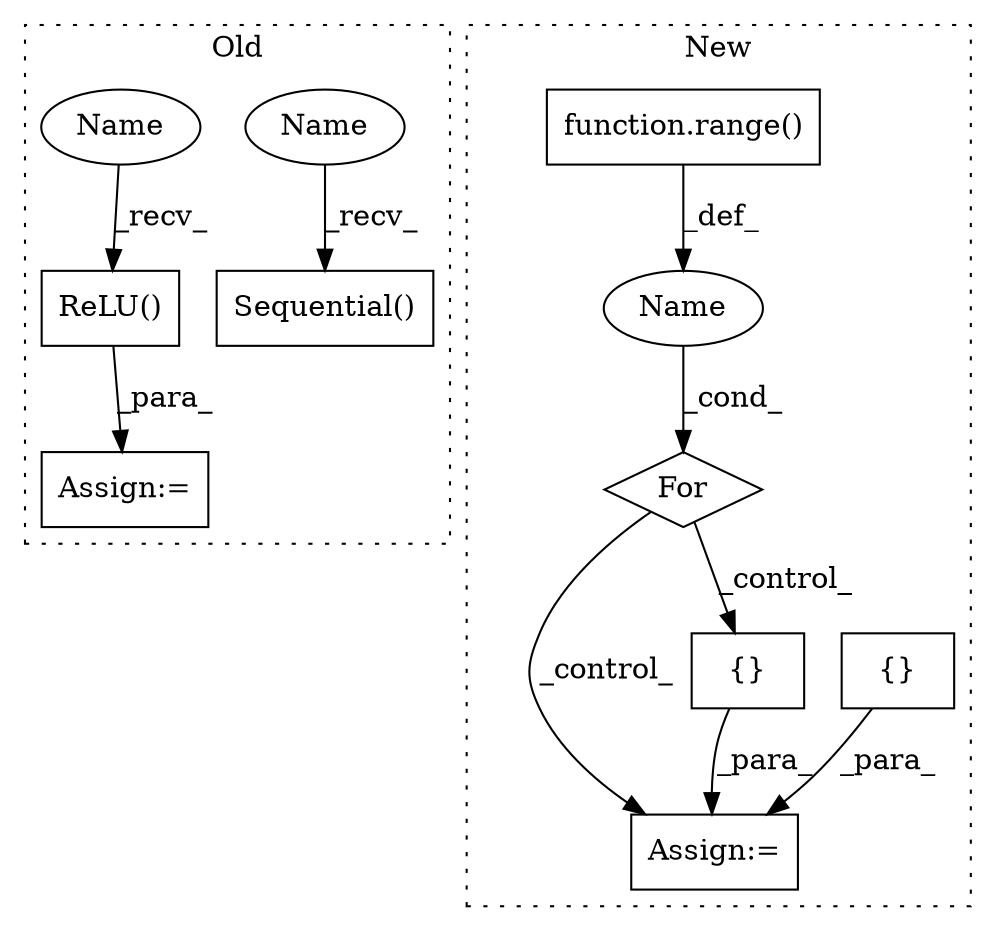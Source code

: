 digraph G {
subgraph cluster0 {
1 [label="ReLU()" a="75" s="2259" l="9" shape="box"];
3 [label="Assign:=" a="68" s="2169" l="3" shape="box"];
5 [label="Sequential()" a="75" s="2519,2851" l="27,10" shape="box"];
10 [label="Name" a="87" s="2519" l="2" shape="ellipse"];
11 [label="Name" a="87" s="2259" l="2" shape="ellipse"];
label = "Old";
style="dotted";
}
subgraph cluster1 {
2 [label="{}" a="59" s="2274,2274" l="2,1" shape="box"];
4 [label="Assign:=" a="68" s="2627" l="4" shape="box"];
6 [label="function.range()" a="75" s="2294,2310" l="6,1" shape="box"];
7 [label="{}" a="59" s="2631,2736" l="18,0" shape="box"];
8 [label="Name" a="87" s="2289" l="1" shape="ellipse"];
9 [label="For" a="107" s="2285,2311" l="4,14" shape="diamond"];
label = "New";
style="dotted";
}
1 -> 3 [label="_para_"];
2 -> 4 [label="_para_"];
6 -> 8 [label="_def_"];
7 -> 4 [label="_para_"];
8 -> 9 [label="_cond_"];
9 -> 4 [label="_control_"];
9 -> 7 [label="_control_"];
10 -> 5 [label="_recv_"];
11 -> 1 [label="_recv_"];
}